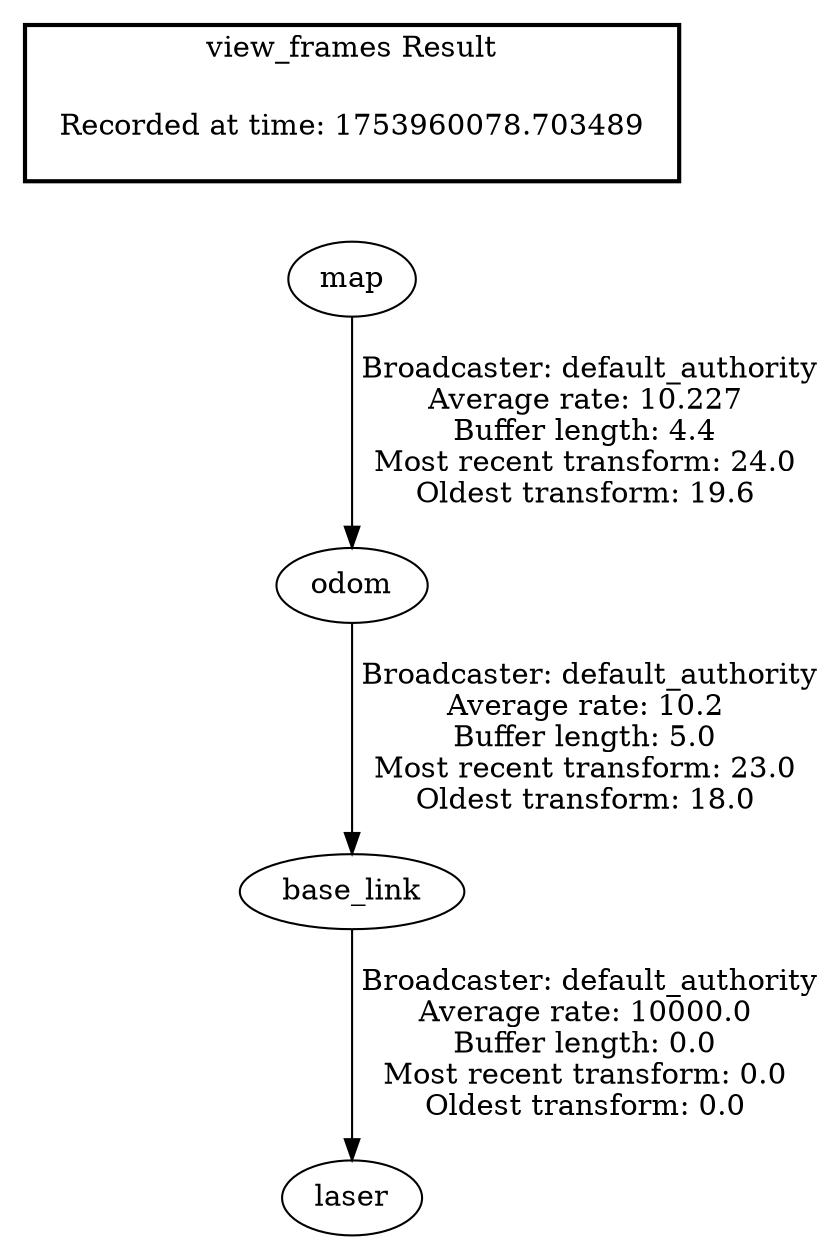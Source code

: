 digraph G {
"base_link" -> "laser"[label=" Broadcaster: default_authority\nAverage rate: 10000.0\nBuffer length: 0.0\nMost recent transform: 0.0\nOldest transform: 0.0\n"];
"odom" -> "base_link"[label=" Broadcaster: default_authority\nAverage rate: 10.2\nBuffer length: 5.0\nMost recent transform: 23.0\nOldest transform: 18.0\n"];
"map" -> "odom"[label=" Broadcaster: default_authority\nAverage rate: 10.227\nBuffer length: 4.4\nMost recent transform: 24.0\nOldest transform: 19.6\n"];
edge [style=invis];
 subgraph cluster_legend { style=bold; color=black; label ="view_frames Result";
"Recorded at time: 1753960078.703489"[ shape=plaintext ] ;
}->"map";
}